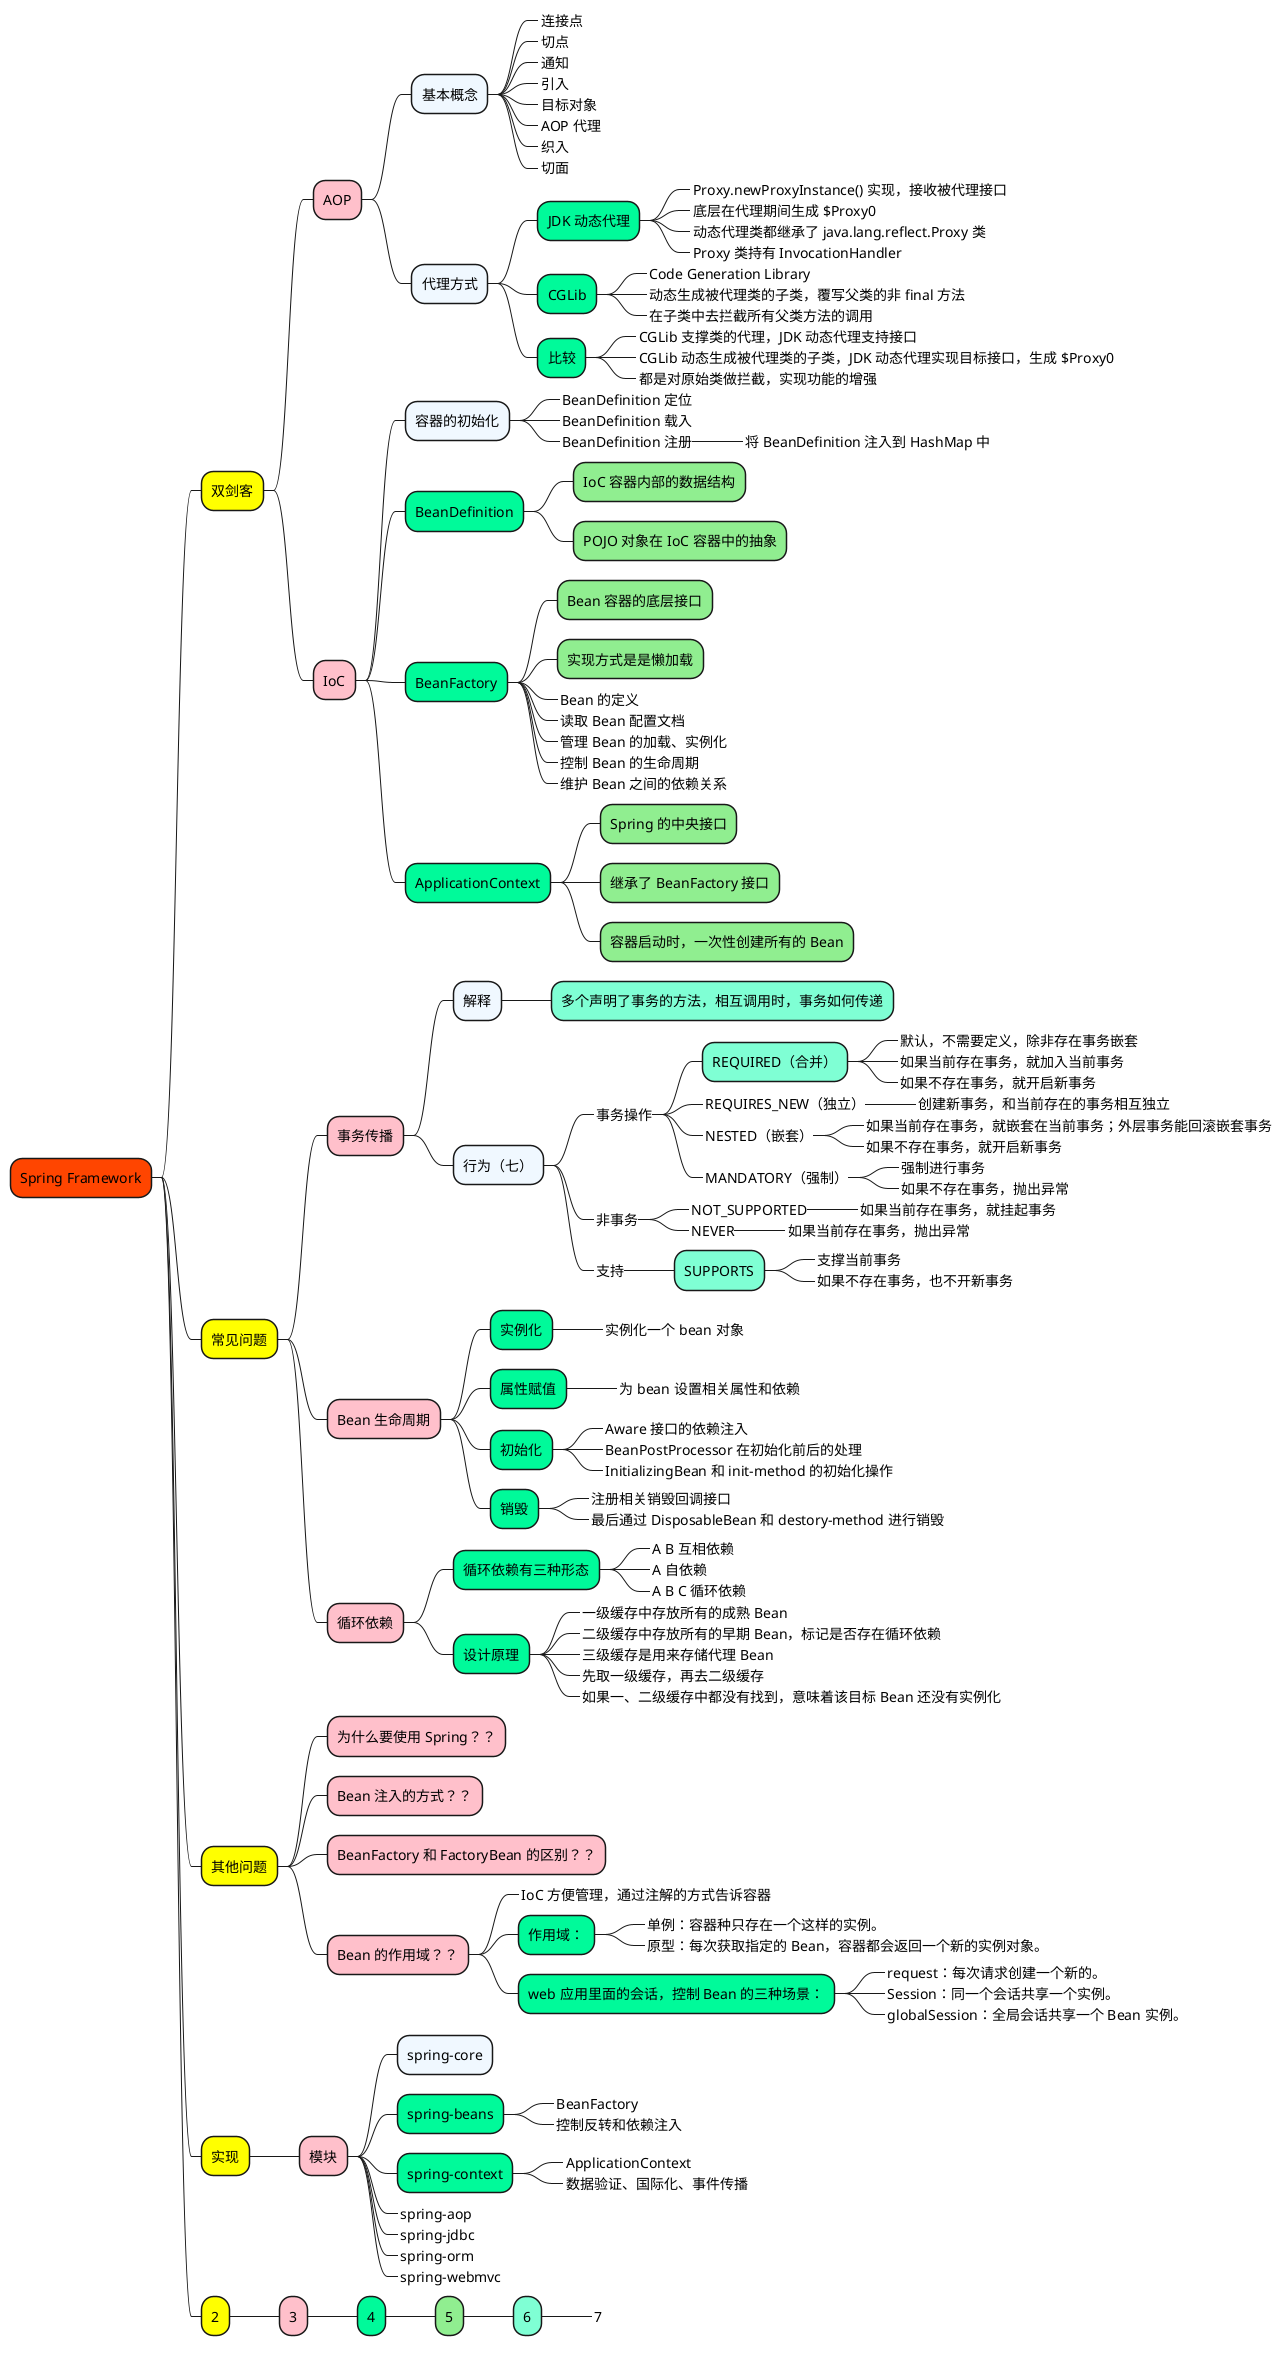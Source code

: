 @startmindmap

+[#OrangeRed] Spring Framework

++[#yellow] 双剑客

+++[#Pink] AOP

++++[#AliceBlue] 基本概念
+++++[#GhostWhite]_ 连接点
+++++[#GhostWhite]_ 切点
+++++[#GhostWhite]_ 通知
+++++[#GhostWhite]_ 引入
+++++[#GhostWhite]_ 目标对象
+++++[#GhostWhite]_ AOP 代理
+++++[#GhostWhite]_ 织入
+++++[#GhostWhite]_ 切面

++++[#AliceBlue] 代理方式

+++++[#MediumSpringGreen] JDK 动态代理
++++++[#LightGreen]_ Proxy.newProxyInstance() 实现，接收被代理接口
++++++[#LightGreen]_ 底层在代理期间生成 $Proxy0
++++++[#LightGreen]_ 动态代理类都继承了 java.lang.reflect.Proxy 类
++++++[#LightGreen]_ Proxy 类持有 InvocationHandler

+++++[#MediumSpringGreen] CGLib
++++++[#LightGreen]_ Code Generation Library
++++++[#LightGreen]_ 动态生成被代理类的子类，覆写父类的非 final 方法
++++++[#LightGreen]_ 在子类中去拦截所有父类方法的调用

+++++[#MediumSpringGreen] 比较
++++++[#LightGreen]_ CGLib 支撑类的代理，JDK 动态代理支持接口
++++++[#LightGreen]_ CGLib 动态生成被代理类的子类，JDK 动态代理实现目标接口，生成 $Proxy0
++++++[#LightGreen]_ 都是对原始类做拦截，实现功能的增强


+++[#Pink] IoC

++++[#AliceBlue] 容器的初始化
+++++[#GhostWhite]_ BeanDefinition 定位
+++++[#GhostWhite]_ BeanDefinition 载入
+++++[#GhostWhite]_ BeanDefinition 注册
++++++[#LightGreen]_ 将 BeanDefinition 注入到 HashMap 中

++++[#MediumSpringGreen] BeanDefinition
+++++[#LightGreen] IoC 容器内部的数据结构
+++++[#LightGreen] POJO 对象在 IoC 容器中的抽象

++++[#MediumSpringGreen] BeanFactory
+++++[#LightGreen] Bean 容器的底层接口
+++++[#LightGreen] 实现方式是是懒加载
+++++[#GhostWhite]_ Bean 的定义
+++++[#GhostWhite]_ 读取 Bean 配置文档
+++++[#GhostWhite]_ 管理 Bean 的加载、实例化
+++++[#GhostWhite]_ 控制 Bean 的生命周期
+++++[#GhostWhite]_ 维护 Bean 之间的依赖关系

++++[#MediumSpringGreen] ApplicationContext
+++++[#LightGreen] Spring 的中央接口
+++++[#LightGreen] 继承了 BeanFactory 接口
+++++[#LightGreen] 容器启动时，一次性创建所有的 Bean



++[#yellow] 常见问题


+++[#Pink] 事务传播

++++[#AliceBlue] 解释
+++++[#Aquamarine] 多个声明了事务的方法，相互调用时，事务如何传递

++++[#AliceBlue] 行为（七）

+++++[#Aquamarine]_ 事务操作

++++++[#Aquamarine] REQUIRED（合并）
+++++++[#Aquamarine]_ 默认，不需要定义，除非存在事务嵌套
+++++++[#Aquamarine]_ 如果当前存在事务，就加入当前事务
+++++++[#Aquamarine]_ 如果不存在事务，就开启新事务

++++++[#Aquamarine]_ REQUIRES_NEW（独立）
+++++++[#Aquamarine]_ 创建新事务，和当前存在的事务相互独立

++++++[#Aquamarine]_ NESTED（嵌套）
+++++++[#Aquamarine]_ 如果当前存在事务，就嵌套在当前事务；外层事务能回滚嵌套事务
+++++++[#Aquamarine]_ 如果不存在事务，就开启新事务

++++++[#Aquamarine]_ MANDATORY（强制）
+++++++[#Aquamarine]_ 强制进行事务
+++++++[#Aquamarine]_ 如果不存在事务，抛出异常

+++++[#Aquamarine]_ 非事务

++++++[#Aquamarine]_ NOT_SUPPORTED
+++++++[#Aquamarine]_ 如果当前存在事务，就挂起事务

++++++[#Aquamarine]_ NEVER
+++++++[#Aquamarine]_ 如果当前存在事务，抛出异常

+++++[#Aquamarine]_ 支持

++++++[#Aquamarine] SUPPORTS
+++++++[#Aquamarine]_ 支撑当前事务
+++++++[#Aquamarine]_ 如果不存在事务，也不开新事务



+++[#Pink] Bean 生命周期

++++[#MediumSpringGreen] 实例化
+++++[#LightGreen]_ 实例化一个 bean 对象
++++[#MediumSpringGreen] 属性赋值
+++++[#LightGreen]_ 为 bean 设置相关属性和依赖
++++[#MediumSpringGreen] 初始化
+++++[#LightGreen]_ Aware 接口的依赖注入
+++++[#LightGreen]_ BeanPostProcessor 在初始化前后的处理
+++++[#LightGreen]_ InitializingBean 和 init-method 的初始化操作
++++[#MediumSpringGreen] 销毁
+++++[#LightGreen]_ 注册相关销毁回调接口
+++++[#LightGreen]_ 最后通过 DisposableBean 和 destory-method 进行销毁





+++[#Pink] 循环依赖

++++[#MediumSpringGreen] 循环依赖有三种形态
+++++[#LightGreen]_ A B 互相依赖
+++++[#LightGreen]_ A 自依赖
+++++[#LightGreen]_ A B C 循环依赖
++++[#MediumSpringGreen] 设计原理
+++++[#LightGreen]_ 一级缓存中存放所有的成熟 Bean
+++++[#LightGreen]_ 二级缓存中存放所有的早期 Bean，标记是否存在循环依赖
+++++[#LightGreen]_ 三级缓存是用来存储代理 Bean
+++++[#LightGreen]_ 先取一级缓存，再去二级缓存
+++++[#LightGreen]_ 如果一、二级缓存中都没有找到，意味着该目标 Bean 还没有实例化



++[#yellow] 其他问题


+++[#Pink] 为什么要使用 Spring？？
+++[#Pink] Bean 注入的方式？？
+++[#Pink] BeanFactory 和 FactoryBean 的区别？？


+++[#Pink] Bean 的作用域？？

++++[#MediumSpringGreen]_ IoC 方便管理，通过注解的方式告诉容器

++++[#MediumSpringGreen] 作用域：
+++++[#LightGreen]_ 单例：容器种只存在一个这样的实例。
+++++[#LightGreen]_ 原型：每次获取指定的 Bean，容器都会返回一个新的实例对象。

++++[#MediumSpringGreen] web 应用里面的会话，控制 Bean 的三种场景：
+++++[#LightGreen]_ request：每次请求创建一个新的。
+++++[#LightGreen]_ Session：同一个会话共享一个实例。
+++++[#LightGreen]_ globalSession：全局会话共享一个 Bean 实例。




++[#yellow] 实现

+++[#Pink] 模块
++++[#AliceBlue] spring-core
++++[#MediumSpringGreen] spring-beans
+++++[#LightGreen]_ BeanFactory
+++++[#LightGreen]_ 控制反转和依赖注入
++++[#MediumSpringGreen] spring-context
+++++[#LightGreen]_ ApplicationContext
+++++[#LightGreen]_ 数据验证、国际化、事件传播
++++[#AliceBlue]_ spring-aop
++++[#AliceBlue]_ spring-jdbc
++++[#AliceBlue]_ spring-orm
++++[#AliceBlue]_ spring-webmvc





++[#yellow] 2

+++[#Pink] 3

++++[#MediumSpringGreen] 4
+++++[#LightGreen] 5
++++++[#Aquamarine] 6
+++++++[#Aquamarine]_ 7







@endmindmap